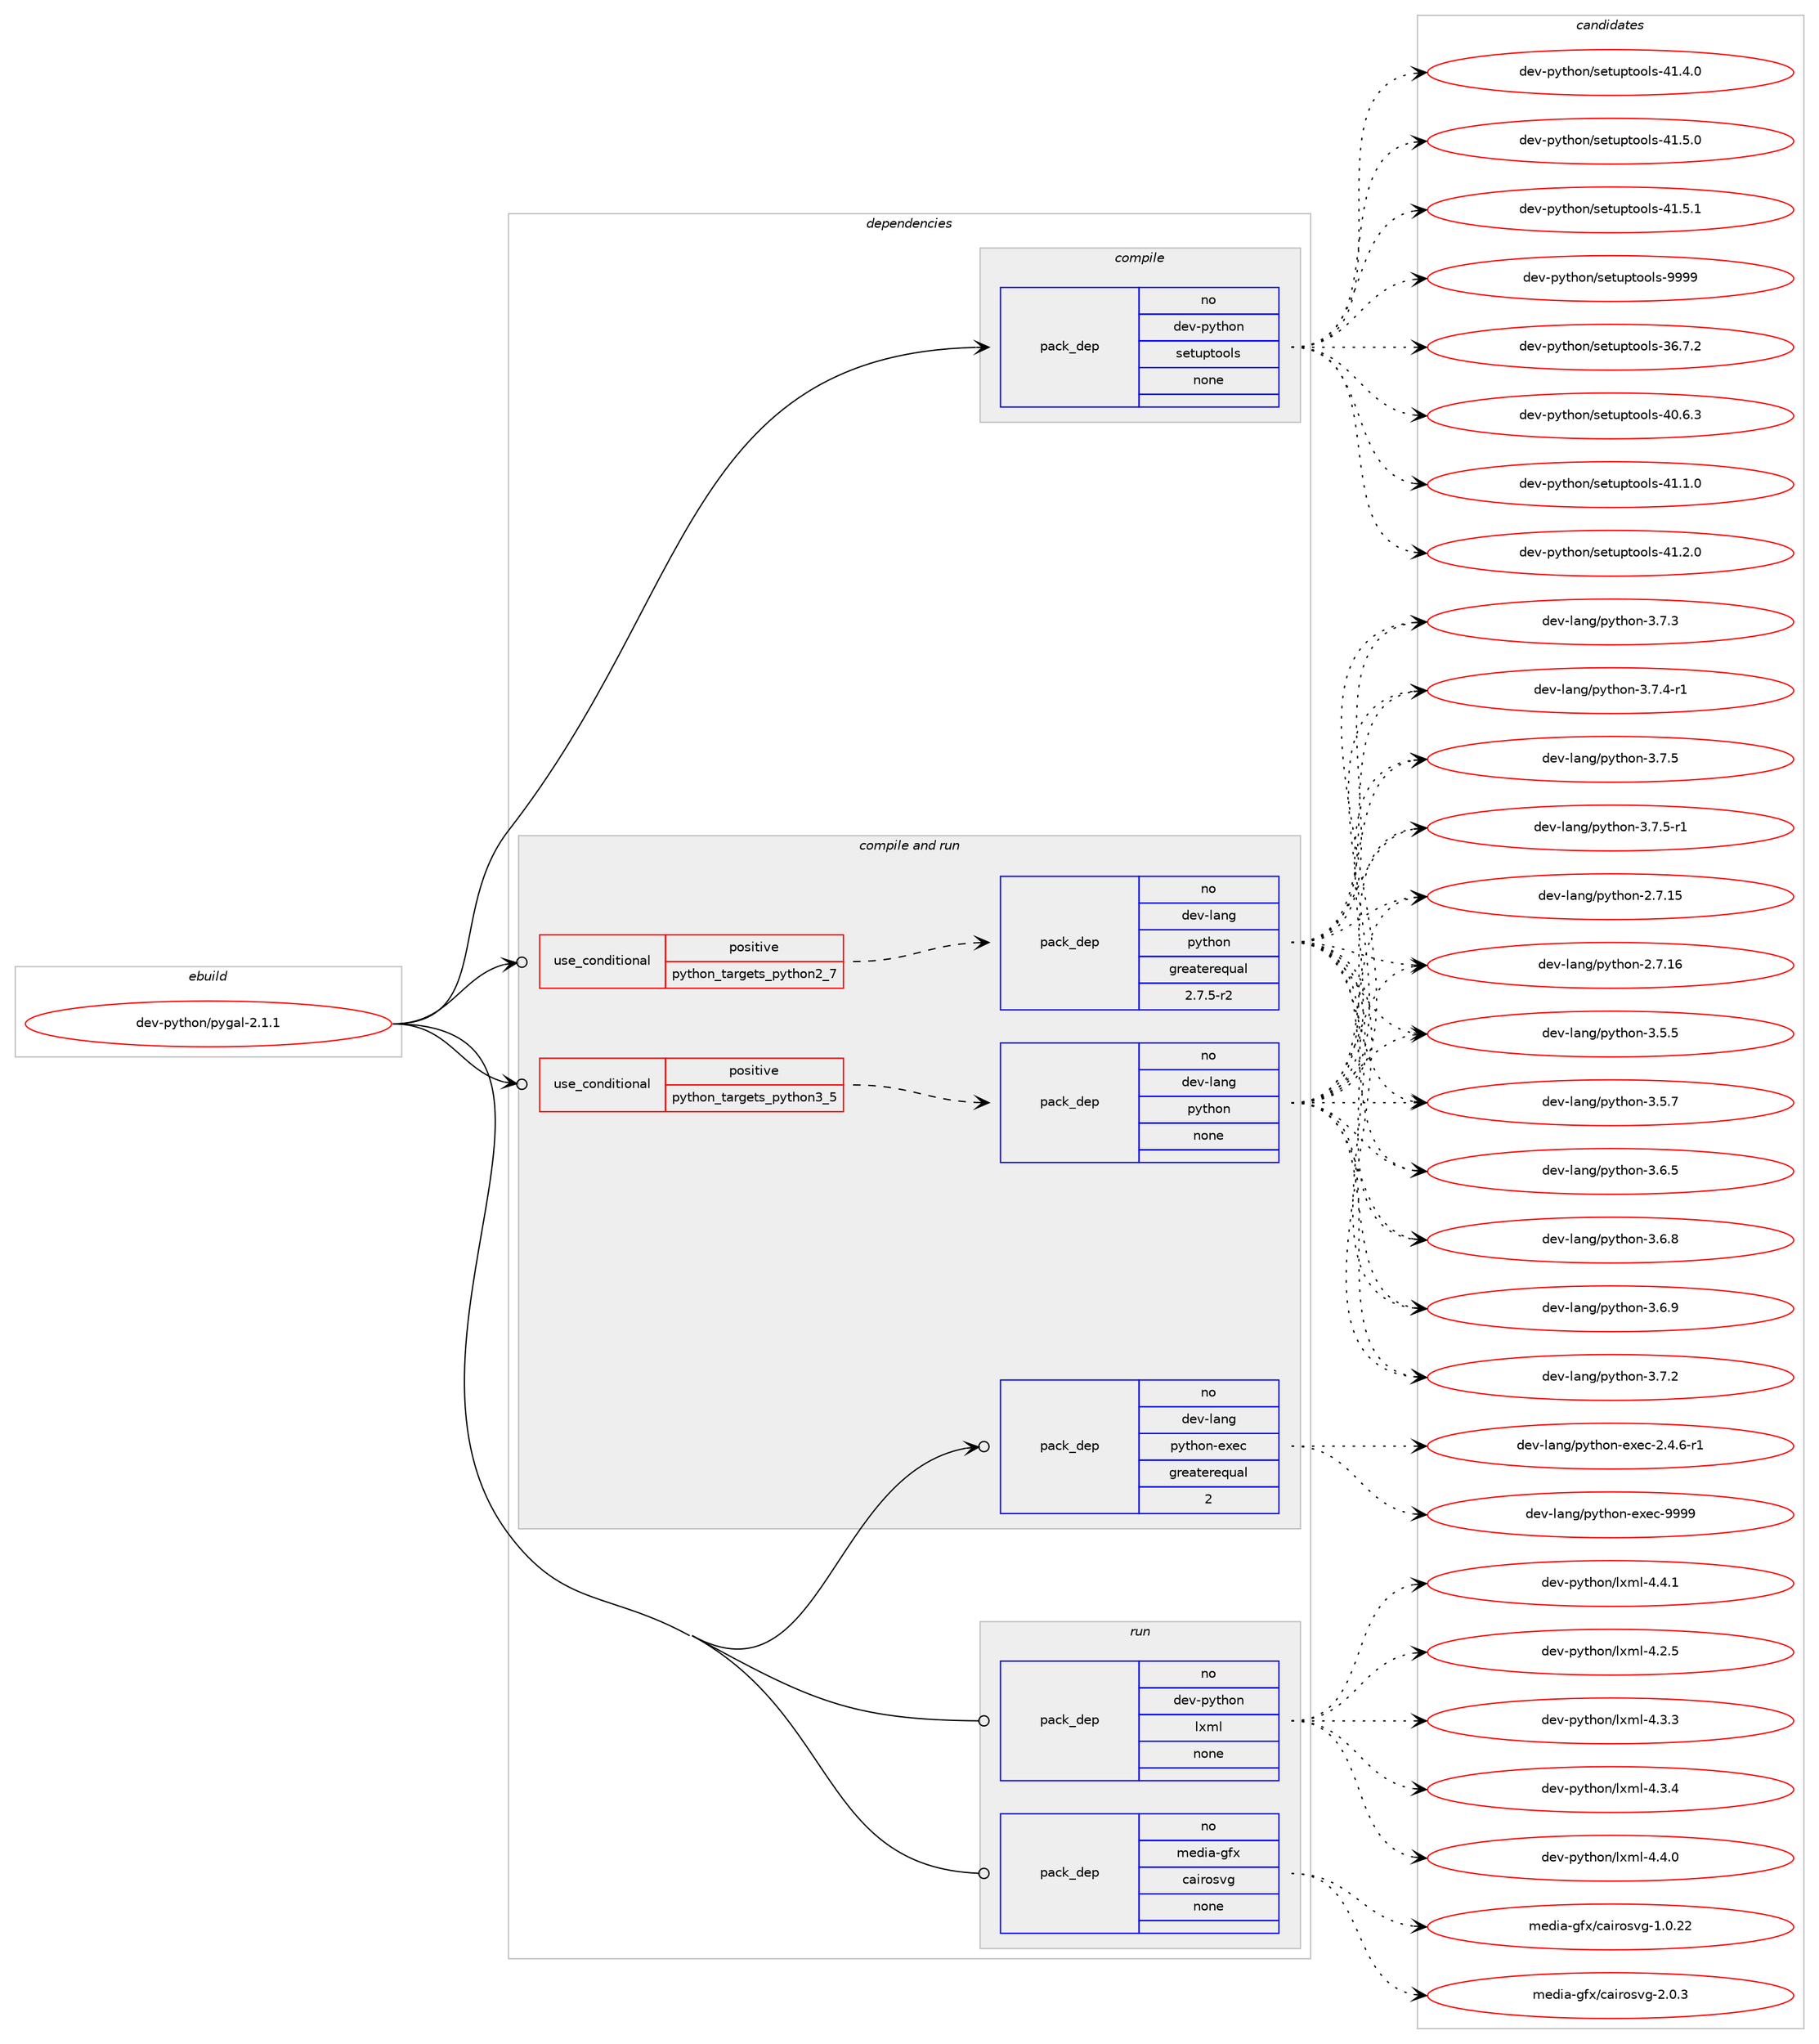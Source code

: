 digraph prolog {

# *************
# Graph options
# *************

newrank=true;
concentrate=true;
compound=true;
graph [rankdir=LR,fontname=Helvetica,fontsize=10,ranksep=1.5];#, ranksep=2.5, nodesep=0.2];
edge  [arrowhead=vee];
node  [fontname=Helvetica,fontsize=10];

# **********
# The ebuild
# **********

subgraph cluster_leftcol {
color=gray;
rank=same;
label=<<i>ebuild</i>>;
id [label="dev-python/pygal-2.1.1", color=red, width=4, href="../dev-python/pygal-2.1.1.svg"];
}

# ****************
# The dependencies
# ****************

subgraph cluster_midcol {
color=gray;
label=<<i>dependencies</i>>;
subgraph cluster_compile {
fillcolor="#eeeeee";
style=filled;
label=<<i>compile</i>>;
subgraph pack468107 {
dependency625823 [label=<<TABLE BORDER="0" CELLBORDER="1" CELLSPACING="0" CELLPADDING="4" WIDTH="220"><TR><TD ROWSPAN="6" CELLPADDING="30">pack_dep</TD></TR><TR><TD WIDTH="110">no</TD></TR><TR><TD>dev-python</TD></TR><TR><TD>setuptools</TD></TR><TR><TD>none</TD></TR><TR><TD></TD></TR></TABLE>>, shape=none, color=blue];
}
id:e -> dependency625823:w [weight=20,style="solid",arrowhead="vee"];
}
subgraph cluster_compileandrun {
fillcolor="#eeeeee";
style=filled;
label=<<i>compile and run</i>>;
subgraph cond145872 {
dependency625824 [label=<<TABLE BORDER="0" CELLBORDER="1" CELLSPACING="0" CELLPADDING="4"><TR><TD ROWSPAN="3" CELLPADDING="10">use_conditional</TD></TR><TR><TD>positive</TD></TR><TR><TD>python_targets_python2_7</TD></TR></TABLE>>, shape=none, color=red];
subgraph pack468108 {
dependency625825 [label=<<TABLE BORDER="0" CELLBORDER="1" CELLSPACING="0" CELLPADDING="4" WIDTH="220"><TR><TD ROWSPAN="6" CELLPADDING="30">pack_dep</TD></TR><TR><TD WIDTH="110">no</TD></TR><TR><TD>dev-lang</TD></TR><TR><TD>python</TD></TR><TR><TD>greaterequal</TD></TR><TR><TD>2.7.5-r2</TD></TR></TABLE>>, shape=none, color=blue];
}
dependency625824:e -> dependency625825:w [weight=20,style="dashed",arrowhead="vee"];
}
id:e -> dependency625824:w [weight=20,style="solid",arrowhead="odotvee"];
subgraph cond145873 {
dependency625826 [label=<<TABLE BORDER="0" CELLBORDER="1" CELLSPACING="0" CELLPADDING="4"><TR><TD ROWSPAN="3" CELLPADDING="10">use_conditional</TD></TR><TR><TD>positive</TD></TR><TR><TD>python_targets_python3_5</TD></TR></TABLE>>, shape=none, color=red];
subgraph pack468109 {
dependency625827 [label=<<TABLE BORDER="0" CELLBORDER="1" CELLSPACING="0" CELLPADDING="4" WIDTH="220"><TR><TD ROWSPAN="6" CELLPADDING="30">pack_dep</TD></TR><TR><TD WIDTH="110">no</TD></TR><TR><TD>dev-lang</TD></TR><TR><TD>python</TD></TR><TR><TD>none</TD></TR><TR><TD></TD></TR></TABLE>>, shape=none, color=blue];
}
dependency625826:e -> dependency625827:w [weight=20,style="dashed",arrowhead="vee"];
}
id:e -> dependency625826:w [weight=20,style="solid",arrowhead="odotvee"];
subgraph pack468110 {
dependency625828 [label=<<TABLE BORDER="0" CELLBORDER="1" CELLSPACING="0" CELLPADDING="4" WIDTH="220"><TR><TD ROWSPAN="6" CELLPADDING="30">pack_dep</TD></TR><TR><TD WIDTH="110">no</TD></TR><TR><TD>dev-lang</TD></TR><TR><TD>python-exec</TD></TR><TR><TD>greaterequal</TD></TR><TR><TD>2</TD></TR></TABLE>>, shape=none, color=blue];
}
id:e -> dependency625828:w [weight=20,style="solid",arrowhead="odotvee"];
}
subgraph cluster_run {
fillcolor="#eeeeee";
style=filled;
label=<<i>run</i>>;
subgraph pack468111 {
dependency625829 [label=<<TABLE BORDER="0" CELLBORDER="1" CELLSPACING="0" CELLPADDING="4" WIDTH="220"><TR><TD ROWSPAN="6" CELLPADDING="30">pack_dep</TD></TR><TR><TD WIDTH="110">no</TD></TR><TR><TD>dev-python</TD></TR><TR><TD>lxml</TD></TR><TR><TD>none</TD></TR><TR><TD></TD></TR></TABLE>>, shape=none, color=blue];
}
id:e -> dependency625829:w [weight=20,style="solid",arrowhead="odot"];
subgraph pack468112 {
dependency625830 [label=<<TABLE BORDER="0" CELLBORDER="1" CELLSPACING="0" CELLPADDING="4" WIDTH="220"><TR><TD ROWSPAN="6" CELLPADDING="30">pack_dep</TD></TR><TR><TD WIDTH="110">no</TD></TR><TR><TD>media-gfx</TD></TR><TR><TD>cairosvg</TD></TR><TR><TD>none</TD></TR><TR><TD></TD></TR></TABLE>>, shape=none, color=blue];
}
id:e -> dependency625830:w [weight=20,style="solid",arrowhead="odot"];
}
}

# **************
# The candidates
# **************

subgraph cluster_choices {
rank=same;
color=gray;
label=<<i>candidates</i>>;

subgraph choice468107 {
color=black;
nodesep=1;
choice100101118451121211161041111104711510111611711211611111110811545515446554650 [label="dev-python/setuptools-36.7.2", color=red, width=4,href="../dev-python/setuptools-36.7.2.svg"];
choice100101118451121211161041111104711510111611711211611111110811545524846544651 [label="dev-python/setuptools-40.6.3", color=red, width=4,href="../dev-python/setuptools-40.6.3.svg"];
choice100101118451121211161041111104711510111611711211611111110811545524946494648 [label="dev-python/setuptools-41.1.0", color=red, width=4,href="../dev-python/setuptools-41.1.0.svg"];
choice100101118451121211161041111104711510111611711211611111110811545524946504648 [label="dev-python/setuptools-41.2.0", color=red, width=4,href="../dev-python/setuptools-41.2.0.svg"];
choice100101118451121211161041111104711510111611711211611111110811545524946524648 [label="dev-python/setuptools-41.4.0", color=red, width=4,href="../dev-python/setuptools-41.4.0.svg"];
choice100101118451121211161041111104711510111611711211611111110811545524946534648 [label="dev-python/setuptools-41.5.0", color=red, width=4,href="../dev-python/setuptools-41.5.0.svg"];
choice100101118451121211161041111104711510111611711211611111110811545524946534649 [label="dev-python/setuptools-41.5.1", color=red, width=4,href="../dev-python/setuptools-41.5.1.svg"];
choice10010111845112121116104111110471151011161171121161111111081154557575757 [label="dev-python/setuptools-9999", color=red, width=4,href="../dev-python/setuptools-9999.svg"];
dependency625823:e -> choice100101118451121211161041111104711510111611711211611111110811545515446554650:w [style=dotted,weight="100"];
dependency625823:e -> choice100101118451121211161041111104711510111611711211611111110811545524846544651:w [style=dotted,weight="100"];
dependency625823:e -> choice100101118451121211161041111104711510111611711211611111110811545524946494648:w [style=dotted,weight="100"];
dependency625823:e -> choice100101118451121211161041111104711510111611711211611111110811545524946504648:w [style=dotted,weight="100"];
dependency625823:e -> choice100101118451121211161041111104711510111611711211611111110811545524946524648:w [style=dotted,weight="100"];
dependency625823:e -> choice100101118451121211161041111104711510111611711211611111110811545524946534648:w [style=dotted,weight="100"];
dependency625823:e -> choice100101118451121211161041111104711510111611711211611111110811545524946534649:w [style=dotted,weight="100"];
dependency625823:e -> choice10010111845112121116104111110471151011161171121161111111081154557575757:w [style=dotted,weight="100"];
}
subgraph choice468108 {
color=black;
nodesep=1;
choice10010111845108971101034711212111610411111045504655464953 [label="dev-lang/python-2.7.15", color=red, width=4,href="../dev-lang/python-2.7.15.svg"];
choice10010111845108971101034711212111610411111045504655464954 [label="dev-lang/python-2.7.16", color=red, width=4,href="../dev-lang/python-2.7.16.svg"];
choice100101118451089711010347112121116104111110455146534653 [label="dev-lang/python-3.5.5", color=red, width=4,href="../dev-lang/python-3.5.5.svg"];
choice100101118451089711010347112121116104111110455146534655 [label="dev-lang/python-3.5.7", color=red, width=4,href="../dev-lang/python-3.5.7.svg"];
choice100101118451089711010347112121116104111110455146544653 [label="dev-lang/python-3.6.5", color=red, width=4,href="../dev-lang/python-3.6.5.svg"];
choice100101118451089711010347112121116104111110455146544656 [label="dev-lang/python-3.6.8", color=red, width=4,href="../dev-lang/python-3.6.8.svg"];
choice100101118451089711010347112121116104111110455146544657 [label="dev-lang/python-3.6.9", color=red, width=4,href="../dev-lang/python-3.6.9.svg"];
choice100101118451089711010347112121116104111110455146554650 [label="dev-lang/python-3.7.2", color=red, width=4,href="../dev-lang/python-3.7.2.svg"];
choice100101118451089711010347112121116104111110455146554651 [label="dev-lang/python-3.7.3", color=red, width=4,href="../dev-lang/python-3.7.3.svg"];
choice1001011184510897110103471121211161041111104551465546524511449 [label="dev-lang/python-3.7.4-r1", color=red, width=4,href="../dev-lang/python-3.7.4-r1.svg"];
choice100101118451089711010347112121116104111110455146554653 [label="dev-lang/python-3.7.5", color=red, width=4,href="../dev-lang/python-3.7.5.svg"];
choice1001011184510897110103471121211161041111104551465546534511449 [label="dev-lang/python-3.7.5-r1", color=red, width=4,href="../dev-lang/python-3.7.5-r1.svg"];
dependency625825:e -> choice10010111845108971101034711212111610411111045504655464953:w [style=dotted,weight="100"];
dependency625825:e -> choice10010111845108971101034711212111610411111045504655464954:w [style=dotted,weight="100"];
dependency625825:e -> choice100101118451089711010347112121116104111110455146534653:w [style=dotted,weight="100"];
dependency625825:e -> choice100101118451089711010347112121116104111110455146534655:w [style=dotted,weight="100"];
dependency625825:e -> choice100101118451089711010347112121116104111110455146544653:w [style=dotted,weight="100"];
dependency625825:e -> choice100101118451089711010347112121116104111110455146544656:w [style=dotted,weight="100"];
dependency625825:e -> choice100101118451089711010347112121116104111110455146544657:w [style=dotted,weight="100"];
dependency625825:e -> choice100101118451089711010347112121116104111110455146554650:w [style=dotted,weight="100"];
dependency625825:e -> choice100101118451089711010347112121116104111110455146554651:w [style=dotted,weight="100"];
dependency625825:e -> choice1001011184510897110103471121211161041111104551465546524511449:w [style=dotted,weight="100"];
dependency625825:e -> choice100101118451089711010347112121116104111110455146554653:w [style=dotted,weight="100"];
dependency625825:e -> choice1001011184510897110103471121211161041111104551465546534511449:w [style=dotted,weight="100"];
}
subgraph choice468109 {
color=black;
nodesep=1;
choice10010111845108971101034711212111610411111045504655464953 [label="dev-lang/python-2.7.15", color=red, width=4,href="../dev-lang/python-2.7.15.svg"];
choice10010111845108971101034711212111610411111045504655464954 [label="dev-lang/python-2.7.16", color=red, width=4,href="../dev-lang/python-2.7.16.svg"];
choice100101118451089711010347112121116104111110455146534653 [label="dev-lang/python-3.5.5", color=red, width=4,href="../dev-lang/python-3.5.5.svg"];
choice100101118451089711010347112121116104111110455146534655 [label="dev-lang/python-3.5.7", color=red, width=4,href="../dev-lang/python-3.5.7.svg"];
choice100101118451089711010347112121116104111110455146544653 [label="dev-lang/python-3.6.5", color=red, width=4,href="../dev-lang/python-3.6.5.svg"];
choice100101118451089711010347112121116104111110455146544656 [label="dev-lang/python-3.6.8", color=red, width=4,href="../dev-lang/python-3.6.8.svg"];
choice100101118451089711010347112121116104111110455146544657 [label="dev-lang/python-3.6.9", color=red, width=4,href="../dev-lang/python-3.6.9.svg"];
choice100101118451089711010347112121116104111110455146554650 [label="dev-lang/python-3.7.2", color=red, width=4,href="../dev-lang/python-3.7.2.svg"];
choice100101118451089711010347112121116104111110455146554651 [label="dev-lang/python-3.7.3", color=red, width=4,href="../dev-lang/python-3.7.3.svg"];
choice1001011184510897110103471121211161041111104551465546524511449 [label="dev-lang/python-3.7.4-r1", color=red, width=4,href="../dev-lang/python-3.7.4-r1.svg"];
choice100101118451089711010347112121116104111110455146554653 [label="dev-lang/python-3.7.5", color=red, width=4,href="../dev-lang/python-3.7.5.svg"];
choice1001011184510897110103471121211161041111104551465546534511449 [label="dev-lang/python-3.7.5-r1", color=red, width=4,href="../dev-lang/python-3.7.5-r1.svg"];
dependency625827:e -> choice10010111845108971101034711212111610411111045504655464953:w [style=dotted,weight="100"];
dependency625827:e -> choice10010111845108971101034711212111610411111045504655464954:w [style=dotted,weight="100"];
dependency625827:e -> choice100101118451089711010347112121116104111110455146534653:w [style=dotted,weight="100"];
dependency625827:e -> choice100101118451089711010347112121116104111110455146534655:w [style=dotted,weight="100"];
dependency625827:e -> choice100101118451089711010347112121116104111110455146544653:w [style=dotted,weight="100"];
dependency625827:e -> choice100101118451089711010347112121116104111110455146544656:w [style=dotted,weight="100"];
dependency625827:e -> choice100101118451089711010347112121116104111110455146544657:w [style=dotted,weight="100"];
dependency625827:e -> choice100101118451089711010347112121116104111110455146554650:w [style=dotted,weight="100"];
dependency625827:e -> choice100101118451089711010347112121116104111110455146554651:w [style=dotted,weight="100"];
dependency625827:e -> choice1001011184510897110103471121211161041111104551465546524511449:w [style=dotted,weight="100"];
dependency625827:e -> choice100101118451089711010347112121116104111110455146554653:w [style=dotted,weight="100"];
dependency625827:e -> choice1001011184510897110103471121211161041111104551465546534511449:w [style=dotted,weight="100"];
}
subgraph choice468110 {
color=black;
nodesep=1;
choice10010111845108971101034711212111610411111045101120101994550465246544511449 [label="dev-lang/python-exec-2.4.6-r1", color=red, width=4,href="../dev-lang/python-exec-2.4.6-r1.svg"];
choice10010111845108971101034711212111610411111045101120101994557575757 [label="dev-lang/python-exec-9999", color=red, width=4,href="../dev-lang/python-exec-9999.svg"];
dependency625828:e -> choice10010111845108971101034711212111610411111045101120101994550465246544511449:w [style=dotted,weight="100"];
dependency625828:e -> choice10010111845108971101034711212111610411111045101120101994557575757:w [style=dotted,weight="100"];
}
subgraph choice468111 {
color=black;
nodesep=1;
choice1001011184511212111610411111047108120109108455246504653 [label="dev-python/lxml-4.2.5", color=red, width=4,href="../dev-python/lxml-4.2.5.svg"];
choice1001011184511212111610411111047108120109108455246514651 [label="dev-python/lxml-4.3.3", color=red, width=4,href="../dev-python/lxml-4.3.3.svg"];
choice1001011184511212111610411111047108120109108455246514652 [label="dev-python/lxml-4.3.4", color=red, width=4,href="../dev-python/lxml-4.3.4.svg"];
choice1001011184511212111610411111047108120109108455246524648 [label="dev-python/lxml-4.4.0", color=red, width=4,href="../dev-python/lxml-4.4.0.svg"];
choice1001011184511212111610411111047108120109108455246524649 [label="dev-python/lxml-4.4.1", color=red, width=4,href="../dev-python/lxml-4.4.1.svg"];
dependency625829:e -> choice1001011184511212111610411111047108120109108455246504653:w [style=dotted,weight="100"];
dependency625829:e -> choice1001011184511212111610411111047108120109108455246514651:w [style=dotted,weight="100"];
dependency625829:e -> choice1001011184511212111610411111047108120109108455246514652:w [style=dotted,weight="100"];
dependency625829:e -> choice1001011184511212111610411111047108120109108455246524648:w [style=dotted,weight="100"];
dependency625829:e -> choice1001011184511212111610411111047108120109108455246524649:w [style=dotted,weight="100"];
}
subgraph choice468112 {
color=black;
nodesep=1;
choice109101100105974510310212047999710511411111511810345494648465050 [label="media-gfx/cairosvg-1.0.22", color=red, width=4,href="../media-gfx/cairosvg-1.0.22.svg"];
choice1091011001059745103102120479997105114111115118103455046484651 [label="media-gfx/cairosvg-2.0.3", color=red, width=4,href="../media-gfx/cairosvg-2.0.3.svg"];
dependency625830:e -> choice109101100105974510310212047999710511411111511810345494648465050:w [style=dotted,weight="100"];
dependency625830:e -> choice1091011001059745103102120479997105114111115118103455046484651:w [style=dotted,weight="100"];
}
}

}
